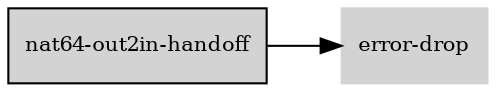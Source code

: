 digraph "nat64_out2in_handoff_subgraph" {
  rankdir=LR;
  node [shape=box, style=filled, fontsize=10, color=lightgray, fontcolor=black, fillcolor=lightgray];
  "nat64-out2in-handoff" [color=black, fontcolor=black, fillcolor=lightgray];
  edge [fontsize=8];
  "nat64-out2in-handoff" -> "error-drop";
}
